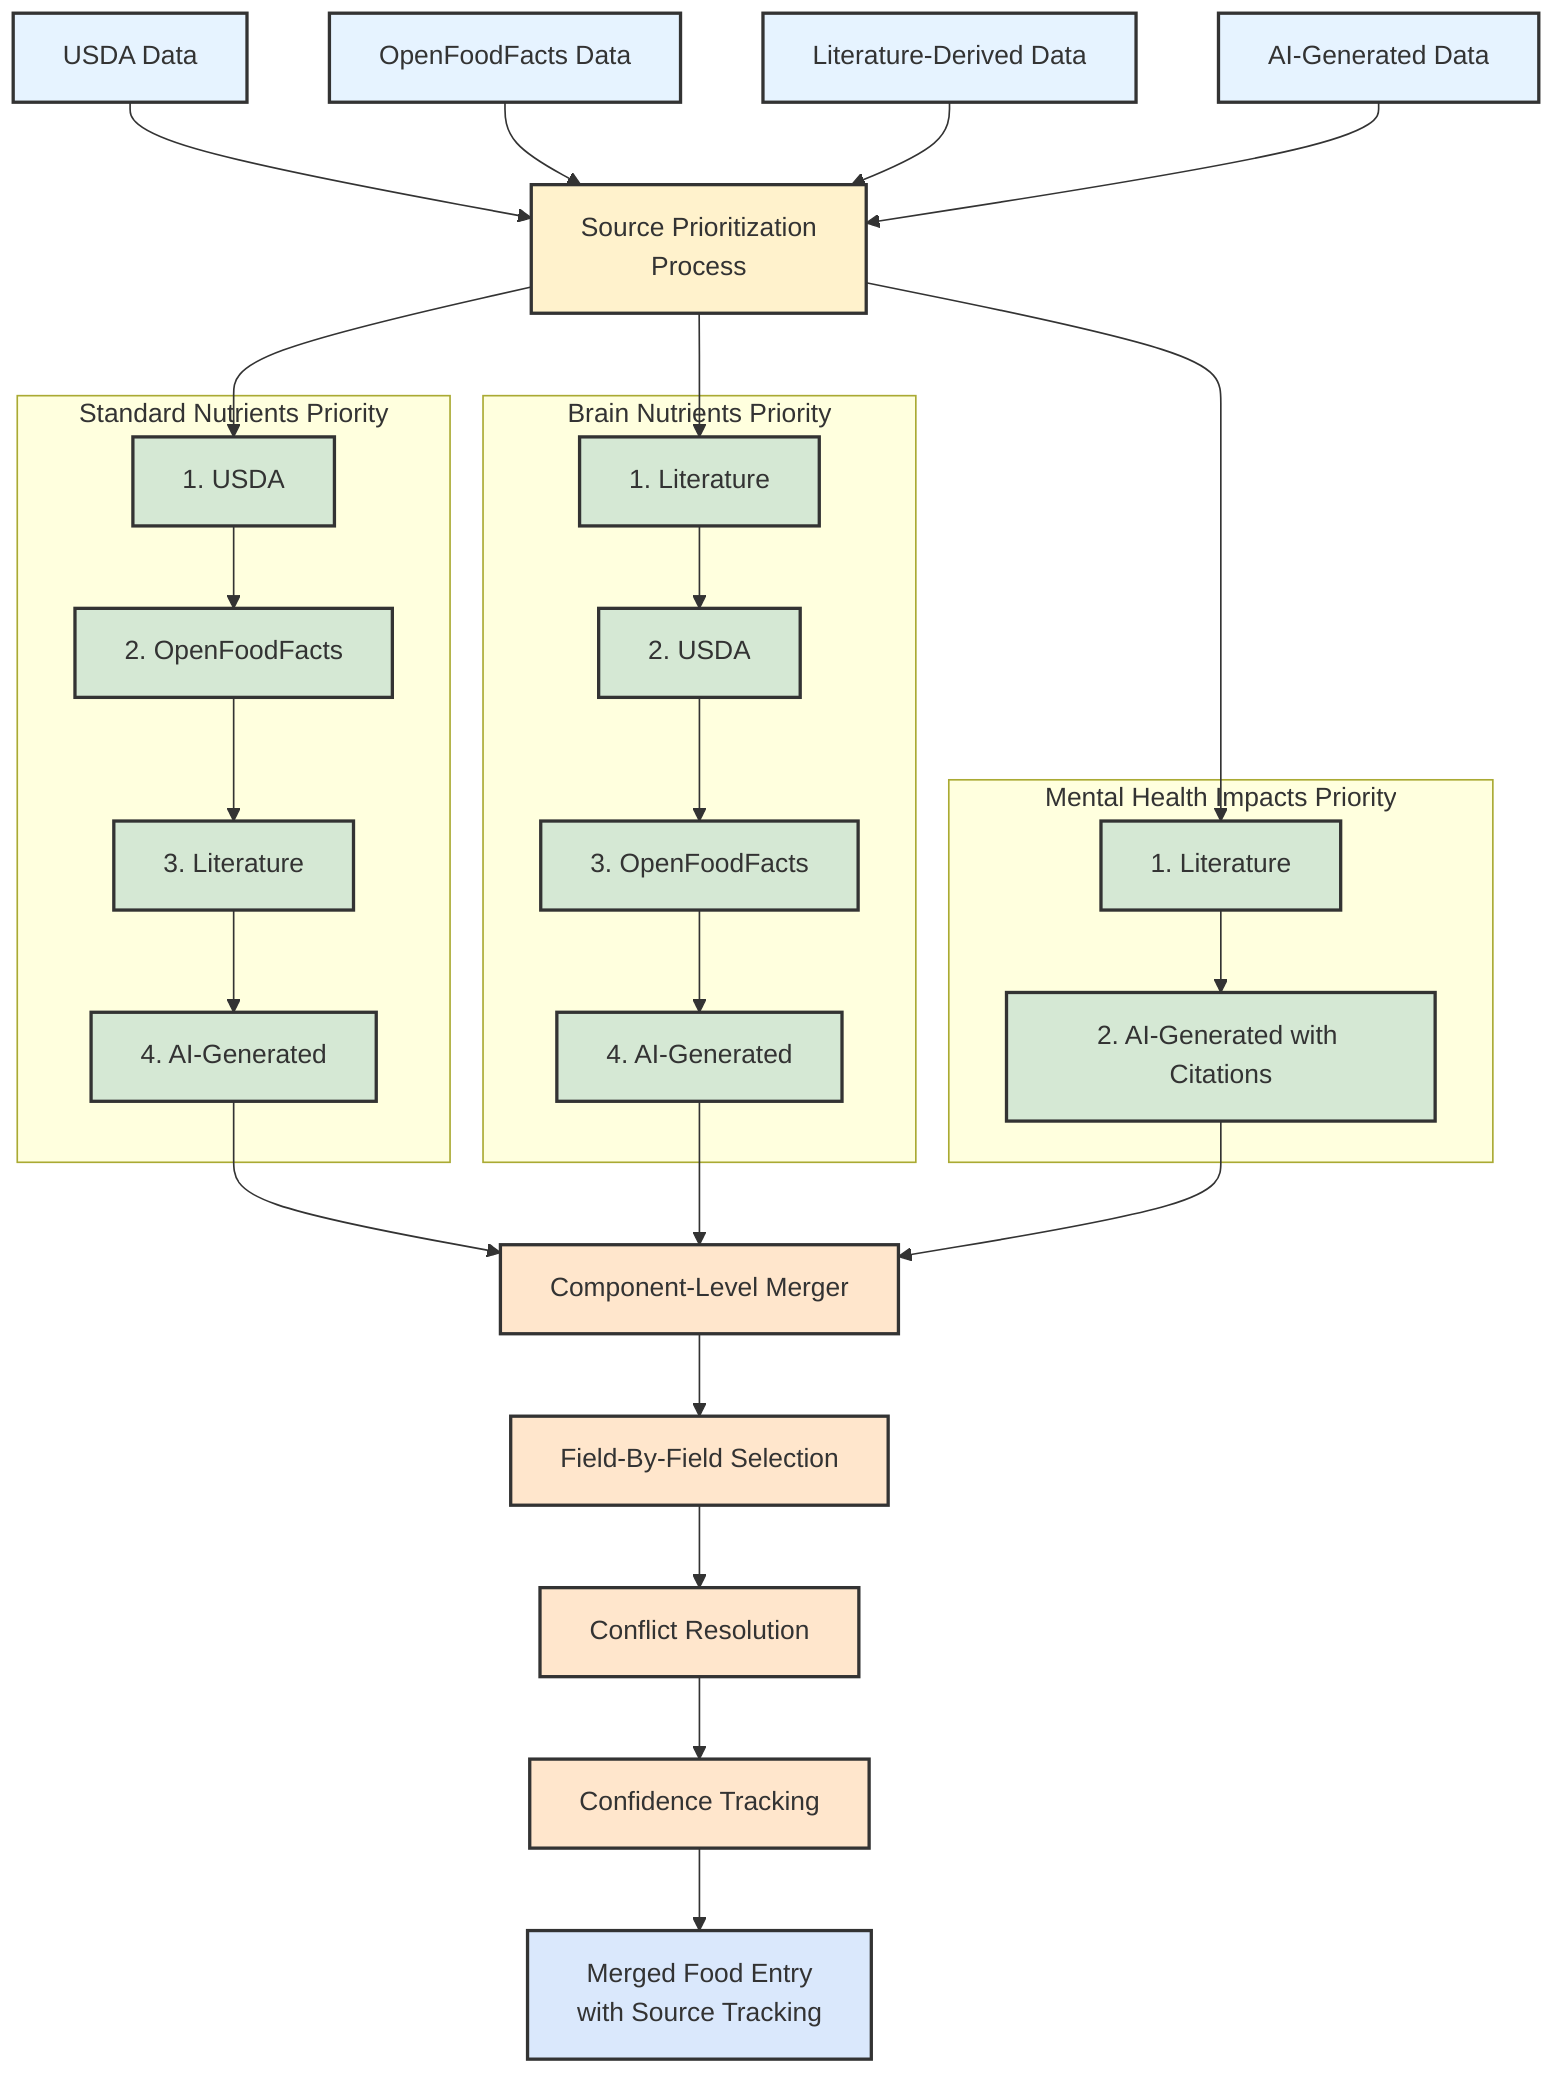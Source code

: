 flowchart TB
    %% Input Sources
    USDA[USDA Data]
    OFF[OpenFoodFacts Data]
    LIT[Literature-Derived Data]
    AI[AI-Generated Data]
    
    %% Prioritization Process
    MERGE[Source Prioritization\nProcess]
    
    %% Priority Flows
    subgraph "Standard Nutrients Priority"
        SN_USDA[1. USDA]
        SN_OFF[2. OpenFoodFacts]
        SN_LIT[3. Literature]
        SN_AI[4. AI-Generated]
    end
    
    subgraph "Brain Nutrients Priority"
        BN_LIT[1. Literature]
        BN_USDA[2. USDA]
        BN_OFF[3. OpenFoodFacts]
        BN_AI[4. AI-Generated]
    end
    
    subgraph "Mental Health Impacts Priority"
        MH_LIT[1. Literature]
        MH_AI[2. AI-Generated with Citations]
    end
    
    %% Merger Logic
    COMPONENT[Component-Level Merger]
    FIELD[Field-By-Field Selection]
    CONFLICT[Conflict Resolution]
    CONFIDENCE[Confidence Tracking]
    
    %% Output
    MERGED[Merged Food Entry\nwith Source Tracking]
    
    %% Connections
    USDA & OFF & LIT & AI --> MERGE
    
    MERGE --> SN_USDA --> SN_OFF --> SN_LIT --> SN_AI
    MERGE --> BN_LIT --> BN_USDA --> BN_OFF --> BN_AI
    MERGE --> MH_LIT --> MH_AI
    
    SN_AI & BN_AI & MH_AI --> COMPONENT
    COMPONENT --> FIELD
    FIELD --> CONFLICT
    CONFLICT --> CONFIDENCE
    CONFIDENCE --> MERGED
    
    %% Styling
    classDef sources fill:#e6f3ff,stroke:#333,stroke-width:2px
    classDef process fill:#fff2cc,stroke:#333,stroke-width:2px
    classDef priority fill:#d5e8d4,stroke:#333,stroke-width:2px
    classDef merge fill:#ffe6cc,stroke:#333,stroke-width:2px
    classDef output fill:#dae8fc,stroke:#333,stroke-width:2px
    
    class USDA,OFF,LIT,AI sources
    class MERGE process
    class SN_USDA,SN_OFF,SN_LIT,SN_AI,BN_LIT,BN_USDA,BN_OFF,BN_AI,MH_LIT,MH_AI priority
    class COMPONENT,FIELD,CONFLICT,CONFIDENCE merge
    class MERGED output